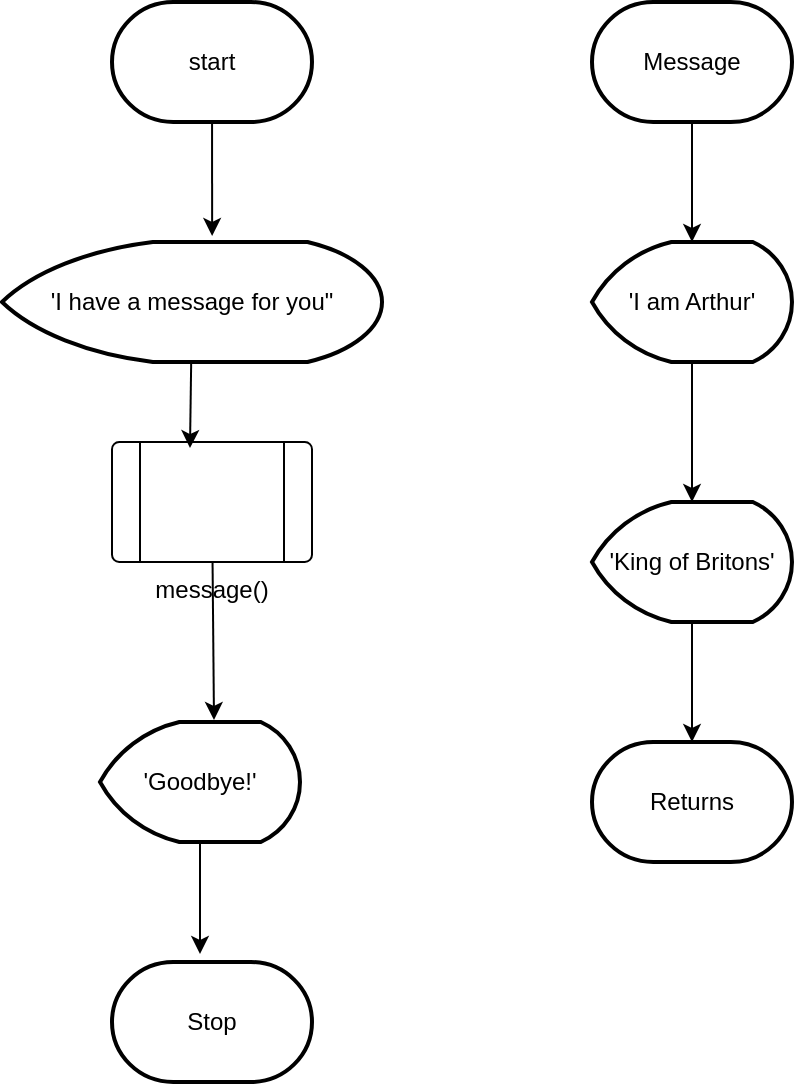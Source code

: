 <mxfile>
    <diagram id="3Enjl5neXVHFaIuYvCqL" name="Page-1">
        <mxGraphModel dx="973" dy="341" grid="1" gridSize="10" guides="1" tooltips="1" connect="1" arrows="1" fold="1" page="1" pageScale="1" pageWidth="827" pageHeight="1169" math="0" shadow="0">
            <root>
                <mxCell id="0"/>
                <mxCell id="1" parent="0"/>
                <mxCell id="2" value="start" style="strokeWidth=2;html=1;shape=mxgraph.flowchart.terminator;whiteSpace=wrap;" vertex="1" parent="1">
                    <mxGeometry x="370" y="30" width="100" height="60" as="geometry"/>
                </mxCell>
                <mxCell id="3" value="&#39;I have a message for you&quot;" style="strokeWidth=2;html=1;shape=mxgraph.flowchart.display;whiteSpace=wrap;" vertex="1" parent="1">
                    <mxGeometry x="315" y="150" width="190" height="60" as="geometry"/>
                </mxCell>
                <mxCell id="4" value="message()" style="verticalLabelPosition=bottom;verticalAlign=top;html=1;shape=process;whiteSpace=wrap;rounded=1;size=0.14;arcSize=6;" vertex="1" parent="1">
                    <mxGeometry x="370" y="250" width="100" height="60" as="geometry"/>
                </mxCell>
                <mxCell id="5" value="&#39;Goodbye!&#39;" style="strokeWidth=2;html=1;shape=mxgraph.flowchart.display;whiteSpace=wrap;" vertex="1" parent="1">
                    <mxGeometry x="364" y="390" width="100" height="60" as="geometry"/>
                </mxCell>
                <mxCell id="6" value="Stop" style="strokeWidth=2;html=1;shape=mxgraph.flowchart.terminator;whiteSpace=wrap;" vertex="1" parent="1">
                    <mxGeometry x="370" y="510" width="100" height="60" as="geometry"/>
                </mxCell>
                <mxCell id="9" value="Message" style="strokeWidth=2;html=1;shape=mxgraph.flowchart.terminator;whiteSpace=wrap;" vertex="1" parent="1">
                    <mxGeometry x="610" y="30" width="100" height="60" as="geometry"/>
                </mxCell>
                <mxCell id="10" value="&#39;I am Arthur&#39;" style="strokeWidth=2;html=1;shape=mxgraph.flowchart.display;whiteSpace=wrap;" vertex="1" parent="1">
                    <mxGeometry x="610" y="150" width="100" height="60" as="geometry"/>
                </mxCell>
                <mxCell id="11" value="&#39;King of Britons&#39;" style="strokeWidth=2;html=1;shape=mxgraph.flowchart.display;whiteSpace=wrap;" vertex="1" parent="1">
                    <mxGeometry x="610" y="280" width="100" height="60" as="geometry"/>
                </mxCell>
                <mxCell id="12" value="Returns" style="strokeWidth=2;html=1;shape=mxgraph.flowchart.terminator;whiteSpace=wrap;" vertex="1" parent="1">
                    <mxGeometry x="610" y="400" width="100" height="60" as="geometry"/>
                </mxCell>
                <mxCell id="13" style="edgeStyle=none;html=1;entryX=0.553;entryY=-0.05;entryDx=0;entryDy=0;entryPerimeter=0;" edge="1" parent="1" source="2" target="3">
                    <mxGeometry relative="1" as="geometry"/>
                </mxCell>
                <mxCell id="14" style="edgeStyle=none;html=1;entryX=0.39;entryY=0.05;entryDx=0;entryDy=0;entryPerimeter=0;" edge="1" parent="1" source="3" target="4">
                    <mxGeometry relative="1" as="geometry"/>
                </mxCell>
                <mxCell id="15" style="edgeStyle=none;html=1;entryX=0.57;entryY=-0.017;entryDx=0;entryDy=0;entryPerimeter=0;" edge="1" parent="1" source="4" target="5">
                    <mxGeometry relative="1" as="geometry"/>
                </mxCell>
                <mxCell id="16" style="edgeStyle=none;html=1;entryX=0.44;entryY=-0.067;entryDx=0;entryDy=0;entryPerimeter=0;" edge="1" parent="1" source="5" target="6">
                    <mxGeometry relative="1" as="geometry"/>
                </mxCell>
                <mxCell id="17" style="edgeStyle=none;html=1;entryX=0.5;entryY=0;entryDx=0;entryDy=0;entryPerimeter=0;" edge="1" parent="1" source="9" target="10">
                    <mxGeometry relative="1" as="geometry"/>
                </mxCell>
                <mxCell id="18" style="edgeStyle=none;html=1;entryX=0.5;entryY=0;entryDx=0;entryDy=0;entryPerimeter=0;" edge="1" parent="1" source="10" target="11">
                    <mxGeometry relative="1" as="geometry"/>
                </mxCell>
                <mxCell id="19" style="edgeStyle=none;html=1;entryX=0.5;entryY=0;entryDx=0;entryDy=0;entryPerimeter=0;" edge="1" parent="1" source="11" target="12">
                    <mxGeometry relative="1" as="geometry"/>
                </mxCell>
            </root>
        </mxGraphModel>
    </diagram>
</mxfile>
